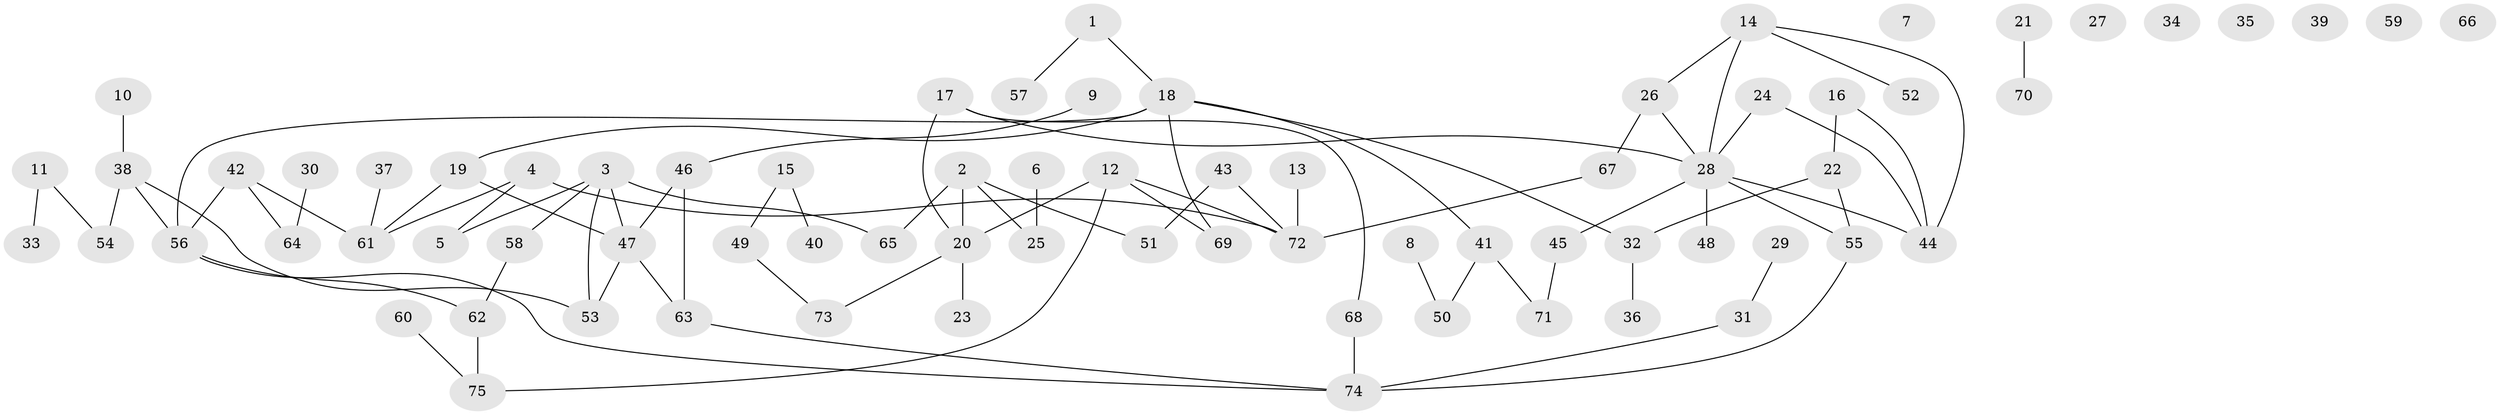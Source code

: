 // Generated by graph-tools (version 1.1) at 2025/33/03/09/25 02:33:36]
// undirected, 75 vertices, 86 edges
graph export_dot {
graph [start="1"]
  node [color=gray90,style=filled];
  1;
  2;
  3;
  4;
  5;
  6;
  7;
  8;
  9;
  10;
  11;
  12;
  13;
  14;
  15;
  16;
  17;
  18;
  19;
  20;
  21;
  22;
  23;
  24;
  25;
  26;
  27;
  28;
  29;
  30;
  31;
  32;
  33;
  34;
  35;
  36;
  37;
  38;
  39;
  40;
  41;
  42;
  43;
  44;
  45;
  46;
  47;
  48;
  49;
  50;
  51;
  52;
  53;
  54;
  55;
  56;
  57;
  58;
  59;
  60;
  61;
  62;
  63;
  64;
  65;
  66;
  67;
  68;
  69;
  70;
  71;
  72;
  73;
  74;
  75;
  1 -- 18;
  1 -- 57;
  2 -- 20;
  2 -- 25;
  2 -- 51;
  2 -- 65;
  3 -- 5;
  3 -- 47;
  3 -- 53;
  3 -- 58;
  3 -- 65;
  4 -- 5;
  4 -- 61;
  4 -- 72;
  6 -- 25;
  8 -- 50;
  9 -- 46;
  10 -- 38;
  11 -- 33;
  11 -- 54;
  12 -- 20;
  12 -- 69;
  12 -- 72;
  12 -- 75;
  13 -- 72;
  14 -- 26;
  14 -- 28;
  14 -- 44;
  14 -- 52;
  15 -- 40;
  15 -- 49;
  16 -- 22;
  16 -- 44;
  17 -- 20;
  17 -- 28;
  17 -- 68;
  18 -- 19;
  18 -- 32;
  18 -- 41;
  18 -- 56;
  18 -- 69;
  19 -- 47;
  19 -- 61;
  20 -- 23;
  20 -- 73;
  21 -- 70;
  22 -- 32;
  22 -- 55;
  24 -- 28;
  24 -- 44;
  26 -- 28;
  26 -- 67;
  28 -- 44;
  28 -- 45;
  28 -- 48;
  28 -- 55;
  29 -- 31;
  30 -- 64;
  31 -- 74;
  32 -- 36;
  37 -- 61;
  38 -- 53;
  38 -- 54;
  38 -- 56;
  41 -- 50;
  41 -- 71;
  42 -- 56;
  42 -- 61;
  42 -- 64;
  43 -- 51;
  43 -- 72;
  45 -- 71;
  46 -- 47;
  46 -- 63;
  47 -- 53;
  47 -- 63;
  49 -- 73;
  55 -- 74;
  56 -- 62;
  56 -- 74;
  58 -- 62;
  60 -- 75;
  62 -- 75;
  63 -- 74;
  67 -- 72;
  68 -- 74;
}
